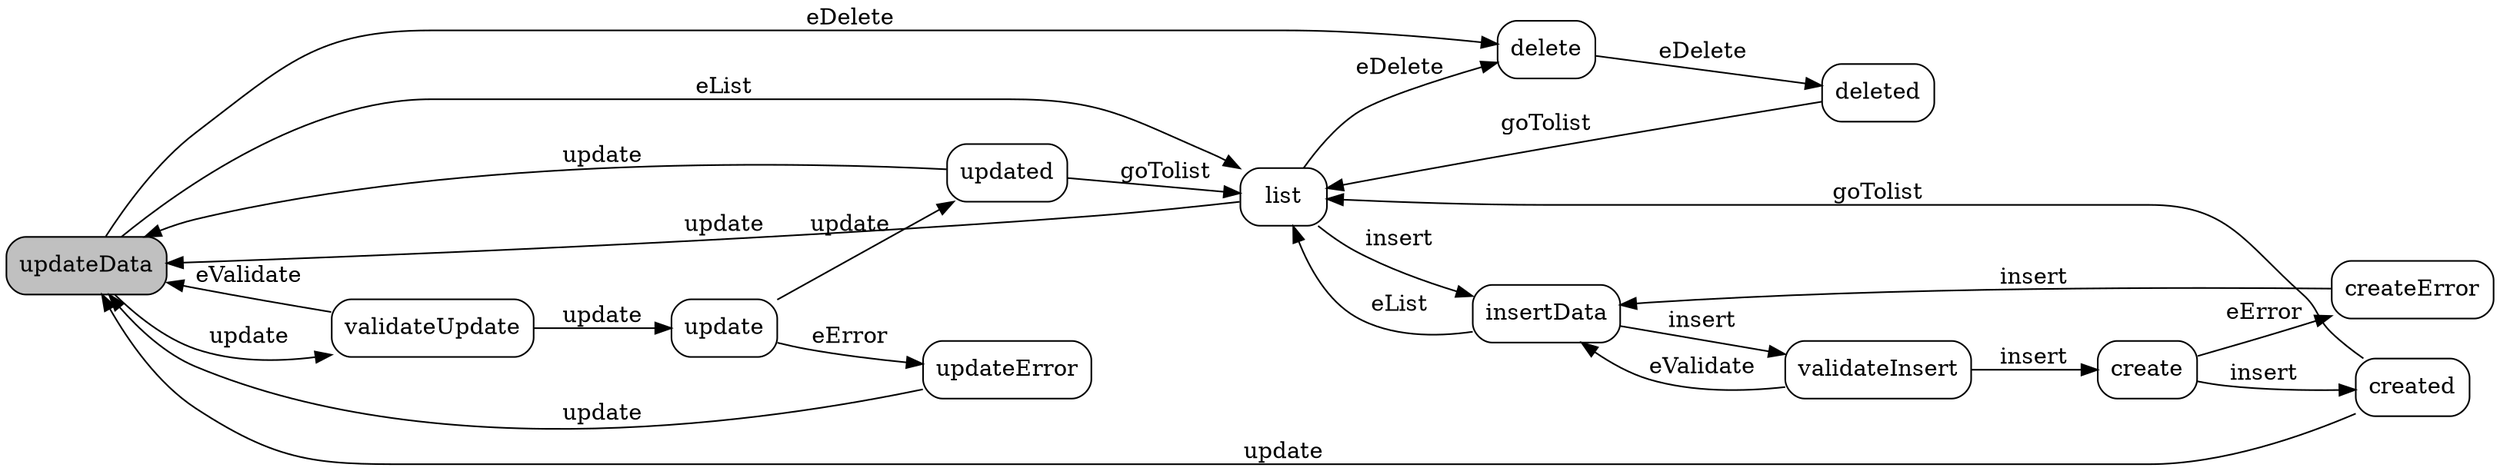 # dot -Tpng myfile.dot >myfile.png
digraph g {
rankdir="LR";
node[style="rounded",shape="box"]
edge[splines="curved"]
  updateData [style="rounded,filled",fillcolor="gray"]list -> insertData [label="insert"];
insertData -> validateInsert [label="insert"];
validateInsert -> create [label="insert"];
validateInsert -> insertData [label="eValidate"];
create -> createError [label="eError"];
createError -> insertData [label="insert"];
insertData -> list [label="eList"];
create -> created [label="insert"];
created -> list [label="goTolist"];
created -> updateData [label="update"];
updateData -> validateUpdate [label="update"];
validateUpdate -> update [label="update"];
update -> updated [label="update"];
update -> updateError [label="eError"];
updateError -> updateData [label="update"];
validateUpdate -> updateData [label="eValidate"];
updateData -> list [label="eList"];
updateData -> delete [label="eDelete"];
updated -> list [label="goTolist"];
updated -> updateData [label="update"];
list -> updateData [label="update"];
list -> delete [label="eDelete"];
delete -> deleted [label="eDelete"];
deleted -> list [label="goTolist"];
}